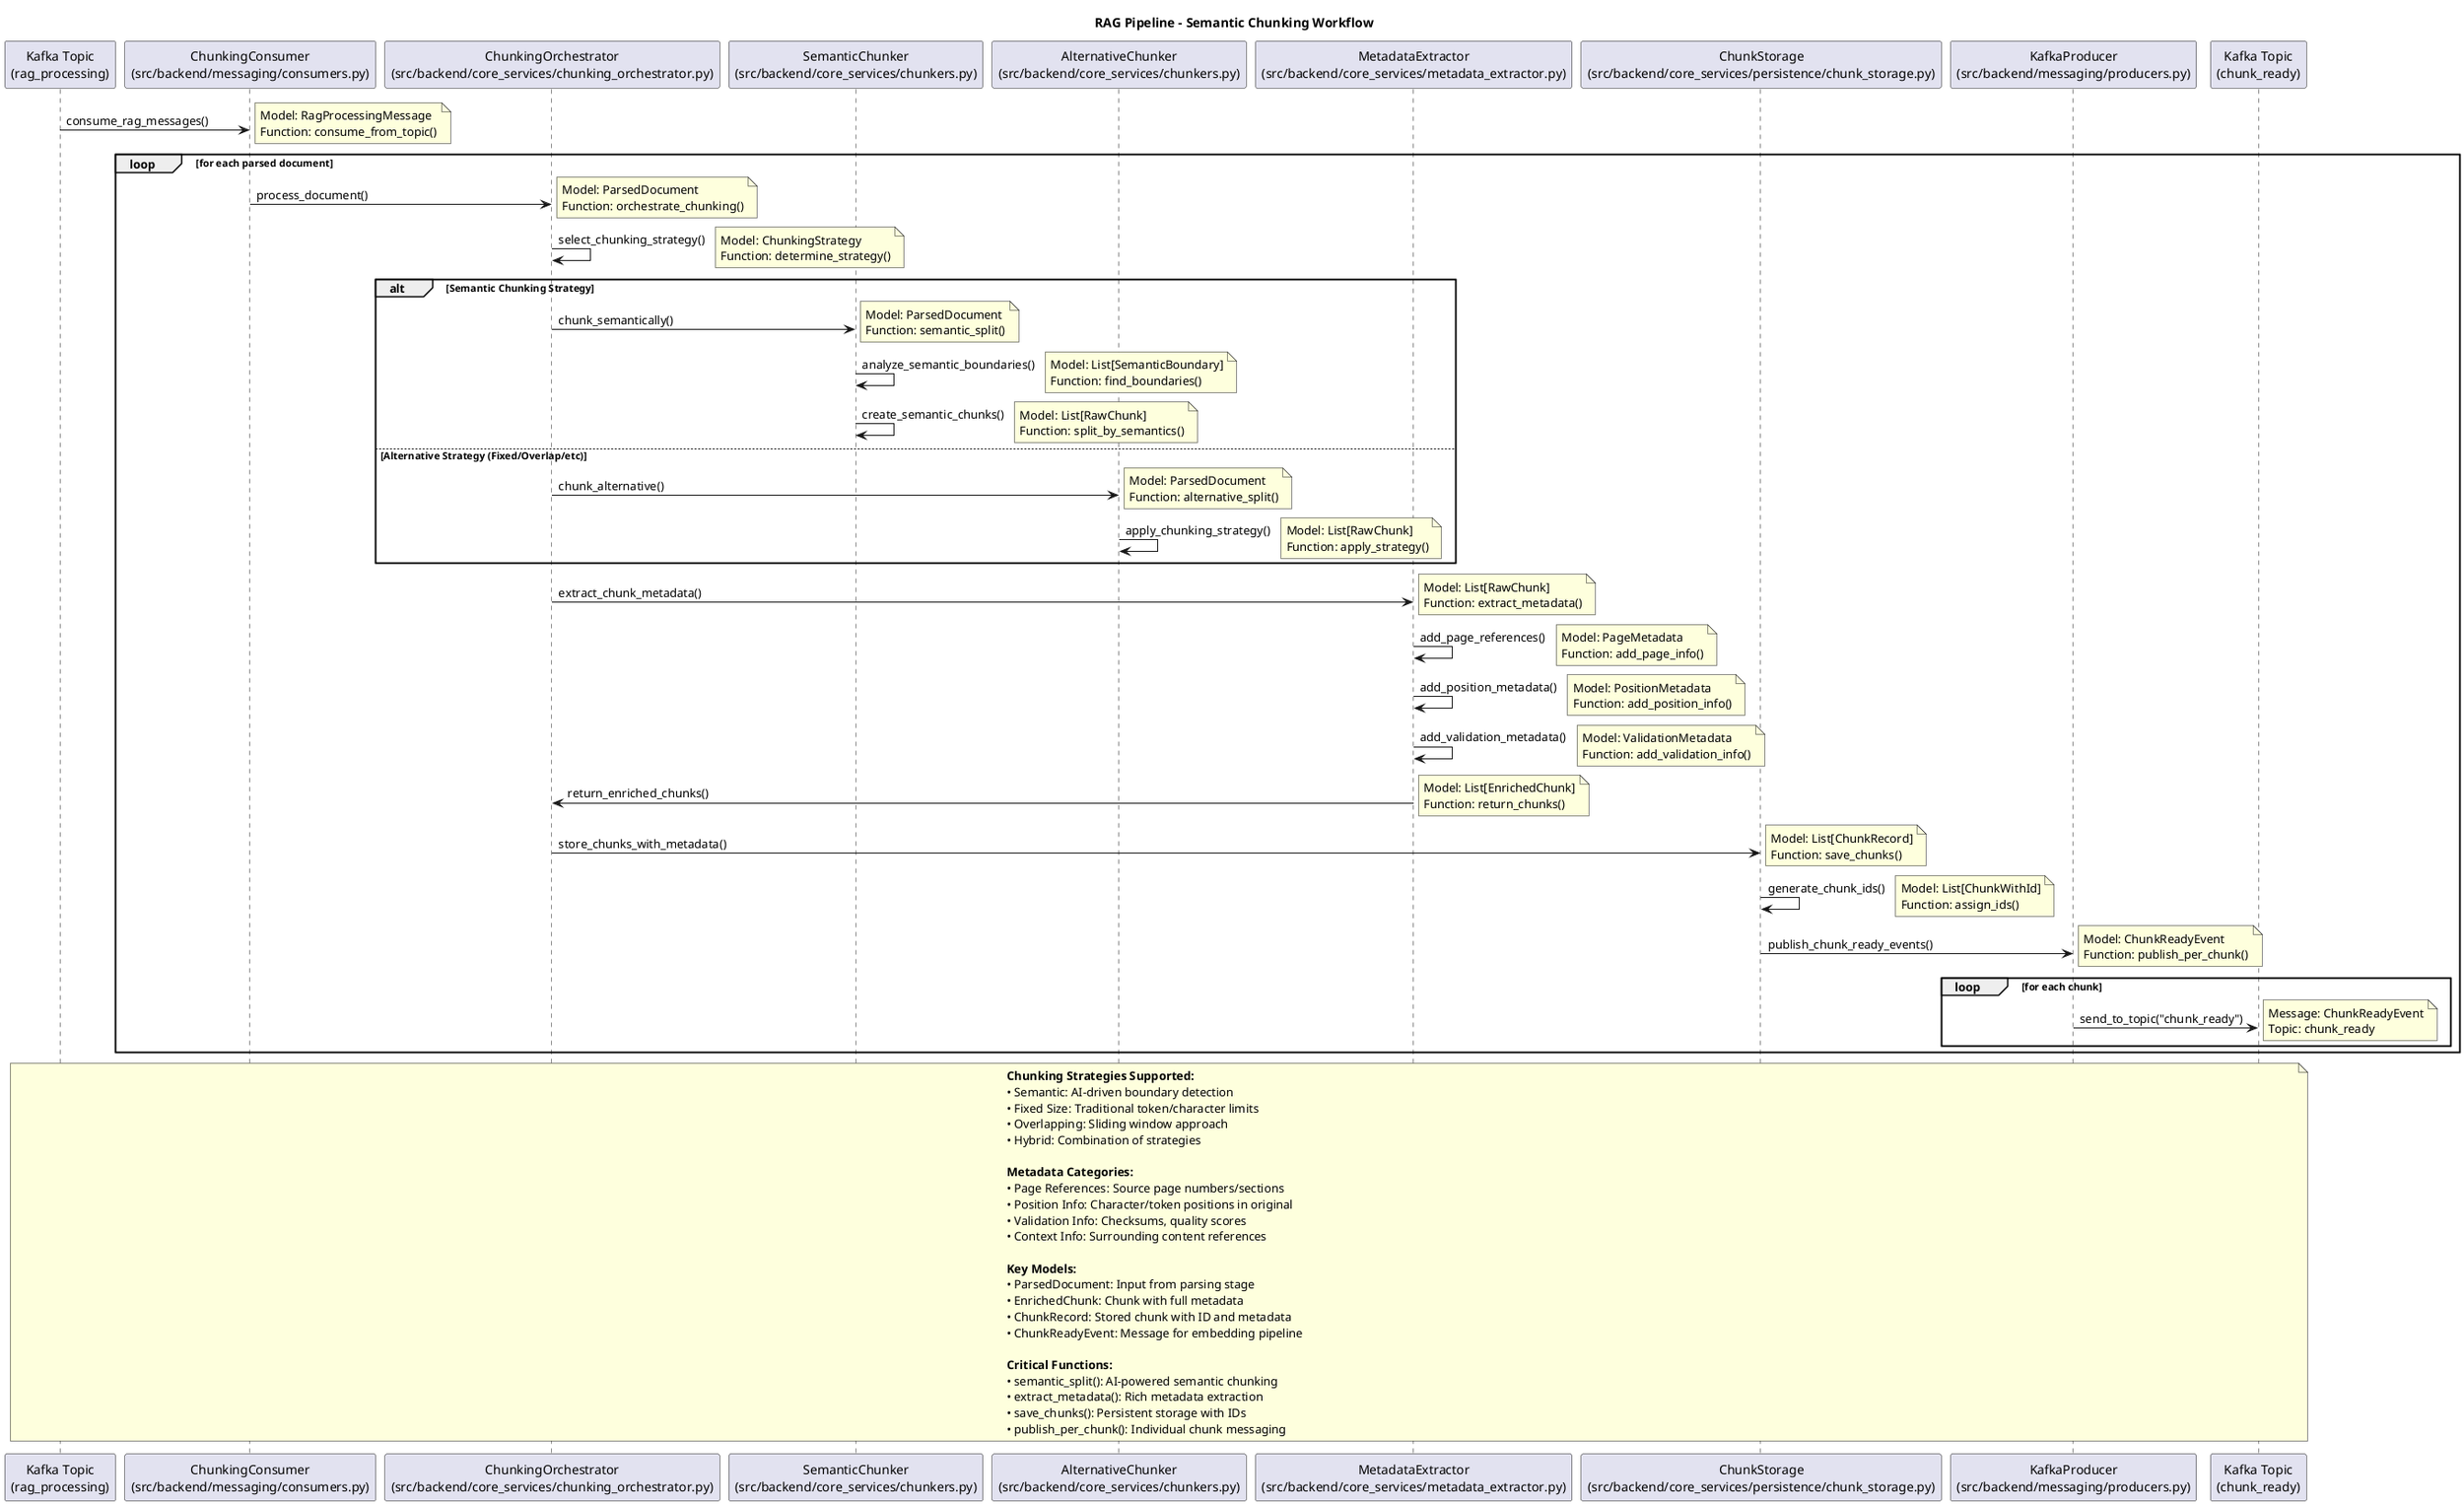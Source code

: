 @startuml workflow_rag_chunking
title RAG Pipeline - Semantic Chunking Workflow

' Define participants with file paths
participant "Kafka Topic\n(rag_processing)" as kafka_input
participant "ChunkingConsumer\n(src/backend/messaging/consumers.py)" as consumer
participant "ChunkingOrchestrator\n(src/backend/core_services/chunking_orchestrator.py)" as orchestrator
participant "SemanticChunker\n(src/backend/core_services/chunkers.py)" as semantic_chunker
participant "AlternativeChunker\n(src/backend/core_services/chunkers.py)" as alt_chunker
participant "MetadataExtractor\n(src/backend/core_services/metadata_extractor.py)" as metadata
participant "ChunkStorage\n(src/backend/core_services/persistence/chunk_storage.py)" as storage
participant "KafkaProducer\n(src/backend/messaging/producers.py)" as producer
participant "Kafka Topic\n(chunk_ready)" as kafka_output

' Workflow steps
kafka_input -> consumer : consume_rag_messages()
note right : Model: RagProcessingMessage\nFunction: consume_from_topic()

loop for each parsed document
    consumer -> orchestrator : process_document()
    note right : Model: ParsedDocument\nFunction: orchestrate_chunking()
    
    orchestrator -> orchestrator : select_chunking_strategy()
    note right : Model: ChunkingStrategy\nFunction: determine_strategy()
    
    alt Semantic Chunking Strategy
        orchestrator -> semantic_chunker : chunk_semantically()
        note right : Model: ParsedDocument\nFunction: semantic_split()
        
        semantic_chunker -> semantic_chunker : analyze_semantic_boundaries()
        note right : Model: List[SemanticBoundary]\nFunction: find_boundaries()
        
        semantic_chunker -> semantic_chunker : create_semantic_chunks()
        note right : Model: List[RawChunk]\nFunction: split_by_semantics()
        
    else Alternative Strategy (Fixed/Overlap/etc)
        orchestrator -> alt_chunker : chunk_alternative()
        note right : Model: ParsedDocument\nFunction: alternative_split()
        
        alt_chunker -> alt_chunker : apply_chunking_strategy()
        note right : Model: List[RawChunk]\nFunction: apply_strategy()
    end
    
    orchestrator -> metadata : extract_chunk_metadata()
    note right : Model: List[RawChunk]\nFunction: extract_metadata()
    
    metadata -> metadata : add_page_references()
    note right : Model: PageMetadata\nFunction: add_page_info()
    
    metadata -> metadata : add_position_metadata()
    note right : Model: PositionMetadata\nFunction: add_position_info()
    
    metadata -> metadata : add_validation_metadata()
    note right : Model: ValidationMetadata\nFunction: add_validation_info()
    
    metadata -> orchestrator : return_enriched_chunks()
    note right : Model: List[EnrichedChunk]\nFunction: return_chunks()
    
    orchestrator -> storage : store_chunks_with_metadata()
    note right : Model: List[ChunkRecord]\nFunction: save_chunks()
    
    storage -> storage : generate_chunk_ids()
    note right : Model: List[ChunkWithId]\nFunction: assign_ids()
    
    storage -> producer : publish_chunk_ready_events()
    note right : Model: ChunkReadyEvent\nFunction: publish_per_chunk()
    
    loop for each chunk
        producer -> kafka_output : send_to_topic("chunk_ready")
        note right : Message: ChunkReadyEvent\nTopic: chunk_ready
    end
end

note over kafka_input, kafka_output
    **Chunking Strategies Supported:**
    • Semantic: AI-driven boundary detection
    • Fixed Size: Traditional token/character limits
    • Overlapping: Sliding window approach
    • Hybrid: Combination of strategies
    
    **Metadata Categories:**
    • Page References: Source page numbers/sections
    • Position Info: Character/token positions in original
    • Validation Info: Checksums, quality scores
    • Context Info: Surrounding content references
    
    **Key Models:**
    • ParsedDocument: Input from parsing stage
    • EnrichedChunk: Chunk with full metadata
    • ChunkRecord: Stored chunk with ID and metadata
    • ChunkReadyEvent: Message for embedding pipeline
    
    **Critical Functions:**
    • semantic_split(): AI-powered semantic chunking
    • extract_metadata(): Rich metadata extraction
    • save_chunks(): Persistent storage with IDs
    • publish_per_chunk(): Individual chunk messaging
end note

@enduml